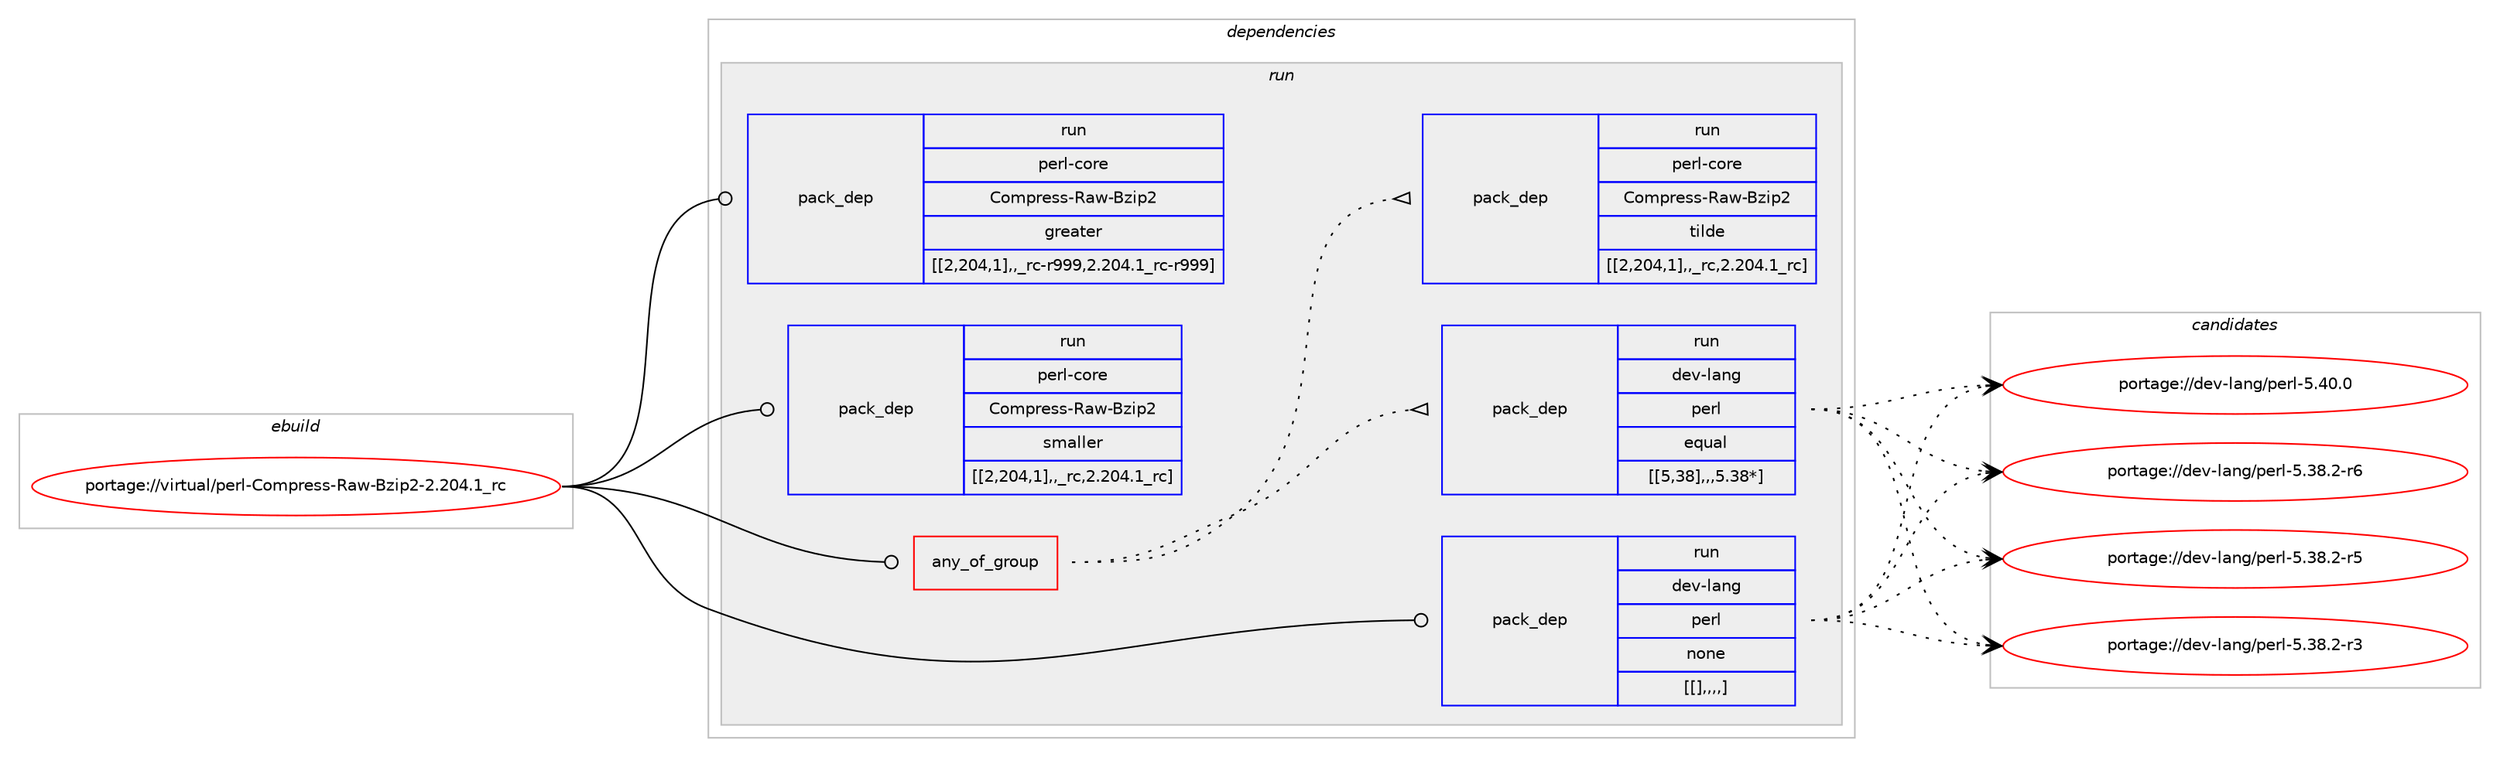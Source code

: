 digraph prolog {

# *************
# Graph options
# *************

newrank=true;
concentrate=true;
compound=true;
graph [rankdir=LR,fontname=Helvetica,fontsize=10,ranksep=1.5];#, ranksep=2.5, nodesep=0.2];
edge  [arrowhead=vee];
node  [fontname=Helvetica,fontsize=10];

# **********
# The ebuild
# **********

subgraph cluster_leftcol {
color=gray;
label=<<i>ebuild</i>>;
id [label="portage://virtual/perl-Compress-Raw-Bzip2-2.204.1_rc", color=red, width=4, href="../virtual/perl-Compress-Raw-Bzip2-2.204.1_rc.svg"];
}

# ****************
# The dependencies
# ****************

subgraph cluster_midcol {
color=gray;
label=<<i>dependencies</i>>;
subgraph cluster_compile {
fillcolor="#eeeeee";
style=filled;
label=<<i>compile</i>>;
}
subgraph cluster_compileandrun {
fillcolor="#eeeeee";
style=filled;
label=<<i>compile and run</i>>;
}
subgraph cluster_run {
fillcolor="#eeeeee";
style=filled;
label=<<i>run</i>>;
subgraph any67 {
dependency1782 [label=<<TABLE BORDER="0" CELLBORDER="1" CELLSPACING="0" CELLPADDING="4"><TR><TD CELLPADDING="10">any_of_group</TD></TR></TABLE>>, shape=none, color=red];subgraph pack1386 {
dependency1783 [label=<<TABLE BORDER="0" CELLBORDER="1" CELLSPACING="0" CELLPADDING="4" WIDTH="220"><TR><TD ROWSPAN="6" CELLPADDING="30">pack_dep</TD></TR><TR><TD WIDTH="110">run</TD></TR><TR><TD>dev-lang</TD></TR><TR><TD>perl</TD></TR><TR><TD>equal</TD></TR><TR><TD>[[5,38],,,5.38*]</TD></TR></TABLE>>, shape=none, color=blue];
}
dependency1782:e -> dependency1783:w [weight=20,style="dotted",arrowhead="oinv"];
subgraph pack1387 {
dependency1785 [label=<<TABLE BORDER="0" CELLBORDER="1" CELLSPACING="0" CELLPADDING="4" WIDTH="220"><TR><TD ROWSPAN="6" CELLPADDING="30">pack_dep</TD></TR><TR><TD WIDTH="110">run</TD></TR><TR><TD>perl-core</TD></TR><TR><TD>Compress-Raw-Bzip2</TD></TR><TR><TD>tilde</TD></TR><TR><TD>[[2,204,1],,_rc,2.204.1_rc]</TD></TR></TABLE>>, shape=none, color=blue];
}
dependency1782:e -> dependency1785:w [weight=20,style="dotted",arrowhead="oinv"];
}
id:e -> dependency1782:w [weight=20,style="solid",arrowhead="odot"];
subgraph pack1389 {
dependency1787 [label=<<TABLE BORDER="0" CELLBORDER="1" CELLSPACING="0" CELLPADDING="4" WIDTH="220"><TR><TD ROWSPAN="6" CELLPADDING="30">pack_dep</TD></TR><TR><TD WIDTH="110">run</TD></TR><TR><TD>dev-lang</TD></TR><TR><TD>perl</TD></TR><TR><TD>none</TD></TR><TR><TD>[[],,,,]</TD></TR></TABLE>>, shape=none, color=blue];
}
id:e -> dependency1787:w [weight=20,style="solid",arrowhead="odot"];
subgraph pack1391 {
dependency1789 [label=<<TABLE BORDER="0" CELLBORDER="1" CELLSPACING="0" CELLPADDING="4" WIDTH="220"><TR><TD ROWSPAN="6" CELLPADDING="30">pack_dep</TD></TR><TR><TD WIDTH="110">run</TD></TR><TR><TD>perl-core</TD></TR><TR><TD>Compress-Raw-Bzip2</TD></TR><TR><TD>greater</TD></TR><TR><TD>[[2,204,1],,_rc-r999,2.204.1_rc-r999]</TD></TR></TABLE>>, shape=none, color=blue];
}
id:e -> dependency1789:w [weight=20,style="solid",arrowhead="odot"];
subgraph pack1393 {
dependency1791 [label=<<TABLE BORDER="0" CELLBORDER="1" CELLSPACING="0" CELLPADDING="4" WIDTH="220"><TR><TD ROWSPAN="6" CELLPADDING="30">pack_dep</TD></TR><TR><TD WIDTH="110">run</TD></TR><TR><TD>perl-core</TD></TR><TR><TD>Compress-Raw-Bzip2</TD></TR><TR><TD>smaller</TD></TR><TR><TD>[[2,204,1],,_rc,2.204.1_rc]</TD></TR></TABLE>>, shape=none, color=blue];
}
id:e -> dependency1791:w [weight=20,style="solid",arrowhead="odot"];
}
}

# **************
# The candidates
# **************

subgraph cluster_choices {
rank=same;
color=gray;
label=<<i>candidates</i>>;

subgraph choice1382 {
color=black;
nodesep=1;
choice10010111845108971101034711210111410845534652484648 [label="portage://dev-lang/perl-5.40.0", color=red, width=4,href="../dev-lang/perl-5.40.0.svg"];
choice100101118451089711010347112101114108455346515646504511454 [label="portage://dev-lang/perl-5.38.2-r6", color=red, width=4,href="../dev-lang/perl-5.38.2-r6.svg"];
choice100101118451089711010347112101114108455346515646504511453 [label="portage://dev-lang/perl-5.38.2-r5", color=red, width=4,href="../dev-lang/perl-5.38.2-r5.svg"];
choice100101118451089711010347112101114108455346515646504511451 [label="portage://dev-lang/perl-5.38.2-r3", color=red, width=4,href="../dev-lang/perl-5.38.2-r3.svg"];
dependency1783:e -> choice10010111845108971101034711210111410845534652484648:w [style=dotted,weight="100"];
dependency1783:e -> choice100101118451089711010347112101114108455346515646504511454:w [style=dotted,weight="100"];
dependency1783:e -> choice100101118451089711010347112101114108455346515646504511453:w [style=dotted,weight="100"];
dependency1783:e -> choice100101118451089711010347112101114108455346515646504511451:w [style=dotted,weight="100"];
}
subgraph choice1387 {
color=black;
nodesep=1;
}
subgraph choice1388 {
color=black;
nodesep=1;
choice10010111845108971101034711210111410845534652484648 [label="portage://dev-lang/perl-5.40.0", color=red, width=4,href="../dev-lang/perl-5.40.0.svg"];
choice100101118451089711010347112101114108455346515646504511454 [label="portage://dev-lang/perl-5.38.2-r6", color=red, width=4,href="../dev-lang/perl-5.38.2-r6.svg"];
choice100101118451089711010347112101114108455346515646504511453 [label="portage://dev-lang/perl-5.38.2-r5", color=red, width=4,href="../dev-lang/perl-5.38.2-r5.svg"];
choice100101118451089711010347112101114108455346515646504511451 [label="portage://dev-lang/perl-5.38.2-r3", color=red, width=4,href="../dev-lang/perl-5.38.2-r3.svg"];
dependency1787:e -> choice10010111845108971101034711210111410845534652484648:w [style=dotted,weight="100"];
dependency1787:e -> choice100101118451089711010347112101114108455346515646504511454:w [style=dotted,weight="100"];
dependency1787:e -> choice100101118451089711010347112101114108455346515646504511453:w [style=dotted,weight="100"];
dependency1787:e -> choice100101118451089711010347112101114108455346515646504511451:w [style=dotted,weight="100"];
}
subgraph choice1391 {
color=black;
nodesep=1;
}
subgraph choice1392 {
color=black;
nodesep=1;
}
}

}
